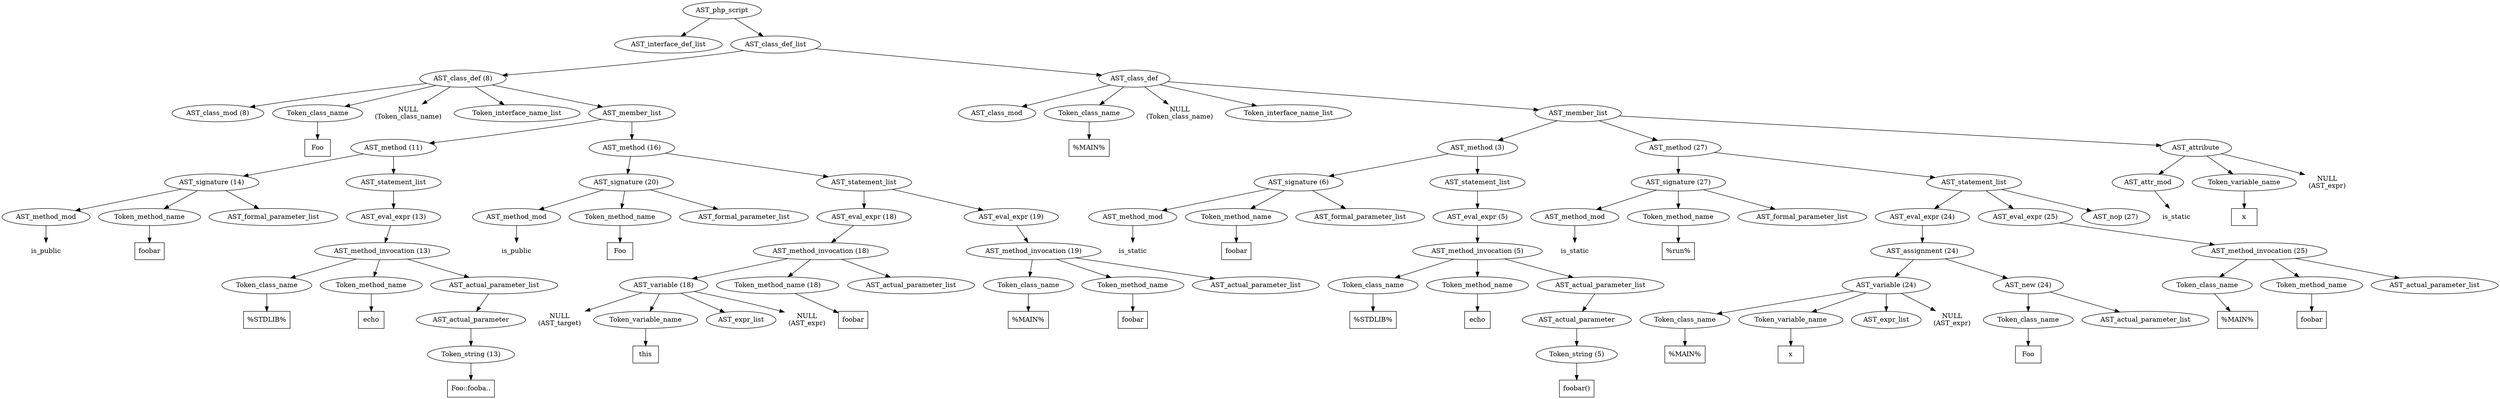 /*
 * AST in dot format generated by phc -- the PHP compiler
 */

digraph AST {
node_0 [label="AST_php_script"];
node_1 [label="AST_interface_def_list"];
node_2 [label="AST_class_def_list"];
node_3 [label="AST_class_def (8)"];
node_4 [label="AST_class_mod (8)"];
node_5 [label="Token_class_name"];
node_6 [label="Foo", shape=box]
node_5 -> node_6;
node_7 [label="NULL\n(Token_class_name)", shape=plaintext]
node_8 [label="Token_interface_name_list"];
node_9 [label="AST_member_list"];
node_10 [label="AST_method (11)"];
node_11 [label="AST_signature (14)"];
node_12 [label="AST_method_mod"];
node_13 [label="is_public", shape=plaintext]
node_12 -> node_13;
node_14 [label="Token_method_name"];
node_15 [label="foobar", shape=box]
node_14 -> node_15;
node_16 [label="AST_formal_parameter_list"];
node_11 -> node_16;
node_11 -> node_14;
node_11 -> node_12;
node_17 [label="AST_statement_list"];
node_18 [label="AST_eval_expr (13)"];
node_19 [label="AST_method_invocation (13)"];
node_20 [label="Token_class_name"];
node_21 [label="%STDLIB%", shape=box]
node_20 -> node_21;
node_22 [label="Token_method_name"];
node_23 [label="echo", shape=box]
node_22 -> node_23;
node_24 [label="AST_actual_parameter_list"];
node_25 [label="AST_actual_parameter"];
node_26 [label="Token_string (13)"];
node_27 [label="Foo::fooba..", shape=box]
node_26 -> node_27;
node_25 -> node_26;
node_24 -> node_25;
node_19 -> node_24;
node_19 -> node_22;
node_19 -> node_20;
node_18 -> node_19;
node_17 -> node_18;
node_10 -> node_17;
node_10 -> node_11;
node_28 [label="AST_method (16)"];
node_29 [label="AST_signature (20)"];
node_30 [label="AST_method_mod"];
node_31 [label="is_public", shape=plaintext]
node_30 -> node_31;
node_32 [label="Token_method_name"];
node_33 [label="Foo", shape=box]
node_32 -> node_33;
node_34 [label="AST_formal_parameter_list"];
node_29 -> node_34;
node_29 -> node_32;
node_29 -> node_30;
node_35 [label="AST_statement_list"];
node_36 [label="AST_eval_expr (18)"];
node_37 [label="AST_method_invocation (18)"];
node_38 [label="AST_variable (18)"];
node_39 [label="NULL\n(AST_target)", shape=plaintext]
node_40 [label="Token_variable_name"];
node_41 [label="this", shape=box]
node_40 -> node_41;
node_42 [label="AST_expr_list"];
node_43 [label="NULL\n(AST_expr)", shape=plaintext]
node_38 -> node_43;
node_38 -> node_42;
node_38 -> node_40;
node_38 -> node_39;
node_44 [label="Token_method_name (18)"];
node_45 [label="foobar", shape=box]
node_44 -> node_45;
node_46 [label="AST_actual_parameter_list"];
node_37 -> node_46;
node_37 -> node_44;
node_37 -> node_38;
node_36 -> node_37;
node_47 [label="AST_eval_expr (19)"];
node_48 [label="AST_method_invocation (19)"];
node_49 [label="Token_class_name"];
node_50 [label="%MAIN%", shape=box]
node_49 -> node_50;
node_51 [label="Token_method_name"];
node_52 [label="foobar", shape=box]
node_51 -> node_52;
node_53 [label="AST_actual_parameter_list"];
node_48 -> node_53;
node_48 -> node_51;
node_48 -> node_49;
node_47 -> node_48;
node_35 -> node_47;
node_35 -> node_36;
node_28 -> node_35;
node_28 -> node_29;
node_9 -> node_28;
node_9 -> node_10;
node_3 -> node_9;
node_3 -> node_8;
node_3 -> node_7;
node_3 -> node_5;
node_3 -> node_4;
node_54 [label="AST_class_def"];
node_55 [label="AST_class_mod"];
node_56 [label="Token_class_name"];
node_57 [label="%MAIN%", shape=box]
node_56 -> node_57;
node_58 [label="NULL\n(Token_class_name)", shape=plaintext]
node_59 [label="Token_interface_name_list"];
node_60 [label="AST_member_list"];
node_61 [label="AST_method (3)"];
node_62 [label="AST_signature (6)"];
node_63 [label="AST_method_mod"];
node_64 [label="is_static", shape=plaintext]
node_63 -> node_64;
node_65 [label="Token_method_name"];
node_66 [label="foobar", shape=box]
node_65 -> node_66;
node_67 [label="AST_formal_parameter_list"];
node_62 -> node_67;
node_62 -> node_65;
node_62 -> node_63;
node_68 [label="AST_statement_list"];
node_69 [label="AST_eval_expr (5)"];
node_70 [label="AST_method_invocation (5)"];
node_71 [label="Token_class_name"];
node_72 [label="%STDLIB%", shape=box]
node_71 -> node_72;
node_73 [label="Token_method_name"];
node_74 [label="echo", shape=box]
node_73 -> node_74;
node_75 [label="AST_actual_parameter_list"];
node_76 [label="AST_actual_parameter"];
node_77 [label="Token_string (5)"];
node_78 [label="foobar()", shape=box]
node_77 -> node_78;
node_76 -> node_77;
node_75 -> node_76;
node_70 -> node_75;
node_70 -> node_73;
node_70 -> node_71;
node_69 -> node_70;
node_68 -> node_69;
node_61 -> node_68;
node_61 -> node_62;
node_79 [label="AST_method (27)"];
node_80 [label="AST_signature (27)"];
node_81 [label="AST_method_mod"];
node_82 [label="is_static", shape=plaintext]
node_81 -> node_82;
node_83 [label="Token_method_name"];
node_84 [label="%run%", shape=box]
node_83 -> node_84;
node_85 [label="AST_formal_parameter_list"];
node_80 -> node_85;
node_80 -> node_83;
node_80 -> node_81;
node_86 [label="AST_statement_list"];
node_87 [label="AST_eval_expr (24)"];
node_88 [label="AST_assignment (24)"];
node_89 [label="AST_variable (24)"];
node_90 [label="Token_class_name"];
node_91 [label="%MAIN%", shape=box]
node_90 -> node_91;
node_92 [label="Token_variable_name"];
node_93 [label="x", shape=box]
node_92 -> node_93;
node_94 [label="AST_expr_list"];
node_95 [label="NULL\n(AST_expr)", shape=plaintext]
node_89 -> node_95;
node_89 -> node_94;
node_89 -> node_92;
node_89 -> node_90;
node_96 [label="AST_new (24)"];
node_97 [label="Token_class_name"];
node_98 [label="Foo", shape=box]
node_97 -> node_98;
node_99 [label="AST_actual_parameter_list"];
node_96 -> node_99;
node_96 -> node_97;
node_88 -> node_96;
node_88 -> node_89;
node_87 -> node_88;
node_100 [label="AST_eval_expr (25)"];
node_101 [label="AST_method_invocation (25)"];
node_102 [label="Token_class_name"];
node_103 [label="%MAIN%", shape=box]
node_102 -> node_103;
node_104 [label="Token_method_name"];
node_105 [label="foobar", shape=box]
node_104 -> node_105;
node_106 [label="AST_actual_parameter_list"];
node_101 -> node_106;
node_101 -> node_104;
node_101 -> node_102;
node_100 -> node_101;
node_107 [label="AST_nop (27)"];
node_86 -> node_107;
node_86 -> node_100;
node_86 -> node_87;
node_79 -> node_86;
node_79 -> node_80;
node_108 [label="AST_attribute"];
node_109 [label="AST_attr_mod"];
node_110 [label="is_static", shape=plaintext]
node_109 -> node_110;
node_111 [label="Token_variable_name"];
node_112 [label="x", shape=box]
node_111 -> node_112;
node_113 [label="NULL\n(AST_expr)", shape=plaintext]
node_108 -> node_113;
node_108 -> node_111;
node_108 -> node_109;
node_60 -> node_108;
node_60 -> node_79;
node_60 -> node_61;
node_54 -> node_60;
node_54 -> node_59;
node_54 -> node_58;
node_54 -> node_56;
node_54 -> node_55;
node_2 -> node_54;
node_2 -> node_3;
node_0 -> node_2;
node_0 -> node_1;
}
